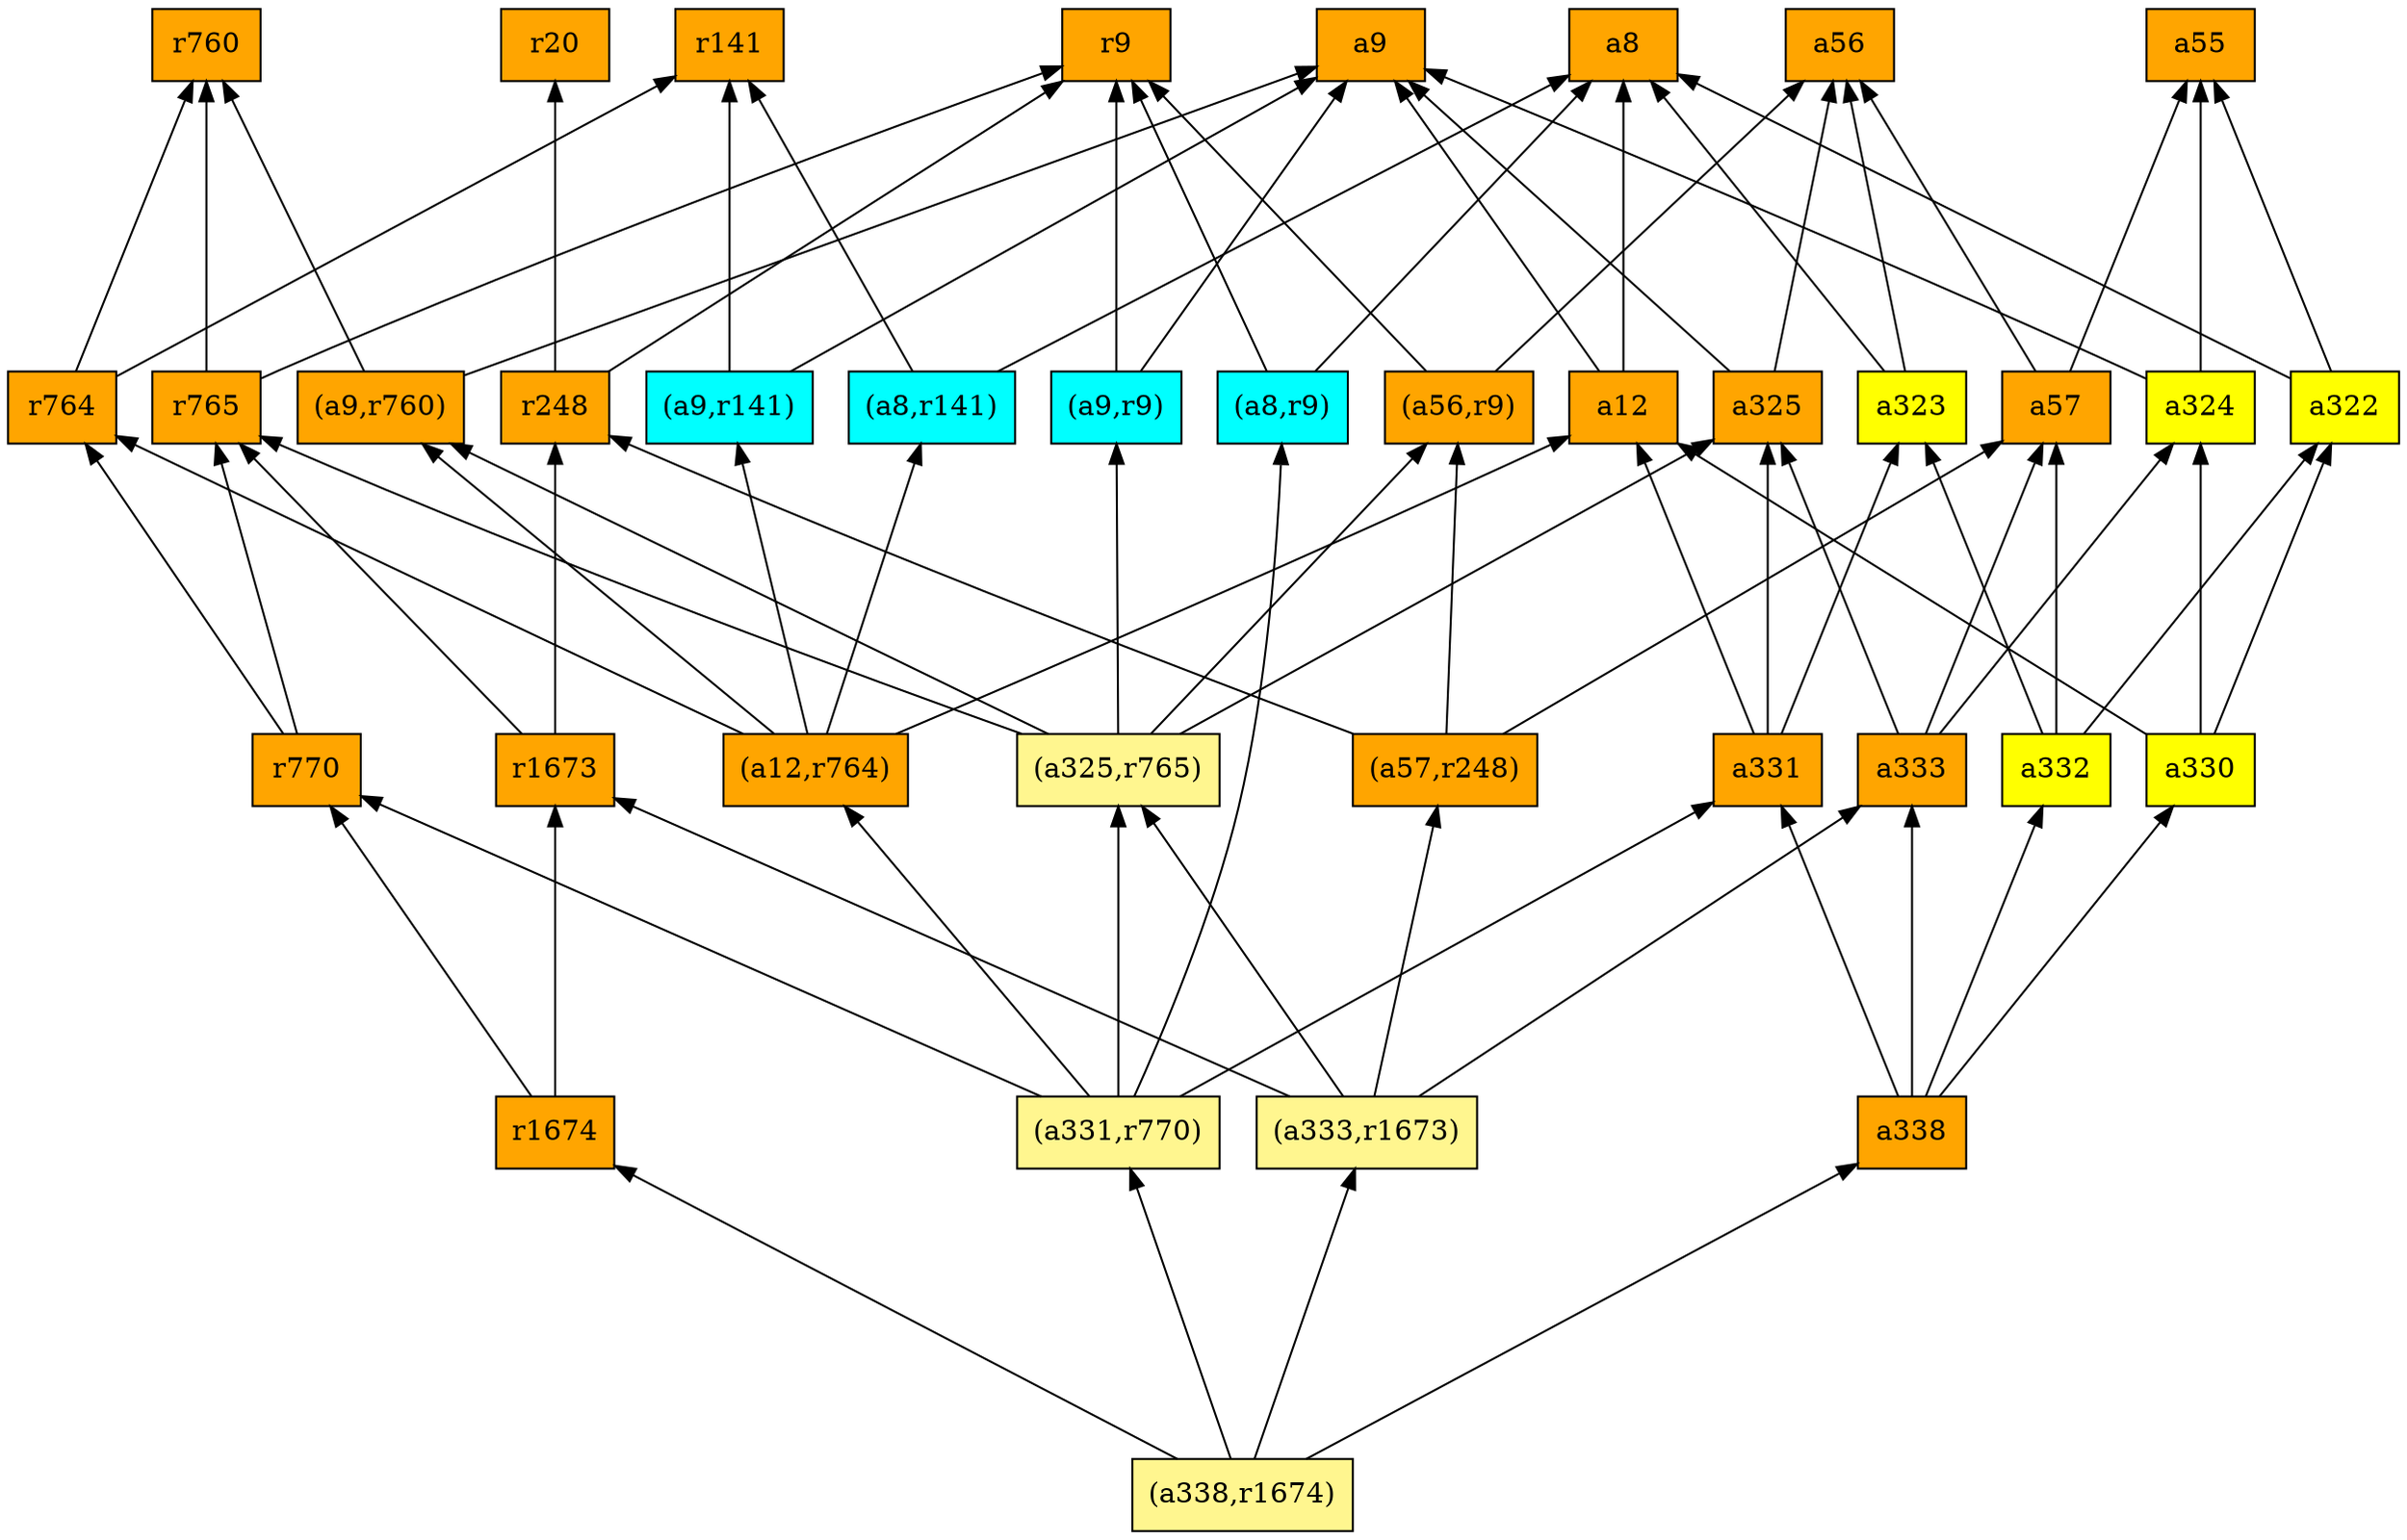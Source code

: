 digraph G {
rankdir=BT;ranksep="2.0";
"r141" [shape=record,fillcolor=orange,style=filled,label="{r141}"];
"r764" [shape=record,fillcolor=orange,style=filled,label="{r764}"];
"a8" [shape=record,fillcolor=orange,style=filled,label="{a8}"];
"(a333,r1673)" [shape=record,fillcolor=khaki1,style=filled,label="{(a333,r1673)}"];
"(a9,r9)" [shape=record,fillcolor=cyan,style=filled,label="{(a9,r9)}"];
"(a8,r9)" [shape=record,fillcolor=cyan,style=filled,label="{(a8,r9)}"];
"(a331,r770)" [shape=record,fillcolor=khaki1,style=filled,label="{(a331,r770)}"];
"a57" [shape=record,fillcolor=orange,style=filled,label="{a57}"];
"a332" [shape=record,fillcolor=yellow,style=filled,label="{a332}"];
"a324" [shape=record,fillcolor=yellow,style=filled,label="{a324}"];
"a331" [shape=record,fillcolor=orange,style=filled,label="{a331}"];
"r765" [shape=record,fillcolor=orange,style=filled,label="{r765}"];
"r9" [shape=record,fillcolor=orange,style=filled,label="{r9}"];
"(a9,r760)" [shape=record,fillcolor=orange,style=filled,label="{(a9,r760)}"];
"r1674" [shape=record,fillcolor=orange,style=filled,label="{r1674}"];
"a338" [shape=record,fillcolor=orange,style=filled,label="{a338}"];
"(a57,r248)" [shape=record,fillcolor=orange,style=filled,label="{(a57,r248)}"];
"(a56,r9)" [shape=record,fillcolor=orange,style=filled,label="{(a56,r9)}"];
"a55" [shape=record,fillcolor=orange,style=filled,label="{a55}"];
"a9" [shape=record,fillcolor=orange,style=filled,label="{a9}"];
"a330" [shape=record,fillcolor=yellow,style=filled,label="{a330}"];
"a322" [shape=record,fillcolor=yellow,style=filled,label="{a322}"];
"(a338,r1674)" [shape=record,fillcolor=khaki1,style=filled,label="{(a338,r1674)}"];
"a56" [shape=record,fillcolor=orange,style=filled,label="{a56}"];
"(a8,r141)" [shape=record,fillcolor=cyan,style=filled,label="{(a8,r141)}"];
"a323" [shape=record,fillcolor=yellow,style=filled,label="{a323}"];
"r770" [shape=record,fillcolor=orange,style=filled,label="{r770}"];
"a333" [shape=record,fillcolor=orange,style=filled,label="{a333}"];
"a325" [shape=record,fillcolor=orange,style=filled,label="{a325}"];
"r248" [shape=record,fillcolor=orange,style=filled,label="{r248}"];
"(a325,r765)" [shape=record,fillcolor=khaki1,style=filled,label="{(a325,r765)}"];
"r1673" [shape=record,fillcolor=orange,style=filled,label="{r1673}"];
"(a12,r764)" [shape=record,fillcolor=orange,style=filled,label="{(a12,r764)}"];
"r20" [shape=record,fillcolor=orange,style=filled,label="{r20}"];
"(a9,r141)" [shape=record,fillcolor=cyan,style=filled,label="{(a9,r141)}"];
"r760" [shape=record,fillcolor=orange,style=filled,label="{r760}"];
"a12" [shape=record,fillcolor=orange,style=filled,label="{a12}"];
"r764" -> "r141"
"r764" -> "r760"
"(a333,r1673)" -> "(a57,r248)"
"(a333,r1673)" -> "(a325,r765)"
"(a333,r1673)" -> "r1673"
"(a333,r1673)" -> "a333"
"(a9,r9)" -> "r9"
"(a9,r9)" -> "a9"
"(a8,r9)" -> "r9"
"(a8,r9)" -> "a8"
"(a331,r770)" -> "(a8,r9)"
"(a331,r770)" -> "(a325,r765)"
"(a331,r770)" -> "(a12,r764)"
"(a331,r770)" -> "a331"
"(a331,r770)" -> "r770"
"a57" -> "a56"
"a57" -> "a55"
"a332" -> "a57"
"a332" -> "a323"
"a332" -> "a322"
"a324" -> "a55"
"a324" -> "a9"
"a331" -> "a325"
"a331" -> "a323"
"a331" -> "a12"
"r765" -> "r9"
"r765" -> "r760"
"(a9,r760)" -> "a9"
"(a9,r760)" -> "r760"
"r1674" -> "r1673"
"r1674" -> "r770"
"a338" -> "a332"
"a338" -> "a330"
"a338" -> "a331"
"a338" -> "a333"
"(a57,r248)" -> "a57"
"(a57,r248)" -> "(a56,r9)"
"(a57,r248)" -> "r248"
"(a56,r9)" -> "r9"
"(a56,r9)" -> "a56"
"a330" -> "a324"
"a330" -> "a322"
"a330" -> "a12"
"a322" -> "a8"
"a322" -> "a55"
"(a338,r1674)" -> "(a333,r1673)"
"(a338,r1674)" -> "(a331,r770)"
"(a338,r1674)" -> "r1674"
"(a338,r1674)" -> "a338"
"(a8,r141)" -> "r141"
"(a8,r141)" -> "a8"
"a323" -> "a56"
"a323" -> "a8"
"r770" -> "r764"
"r770" -> "r765"
"a333" -> "a325"
"a333" -> "a324"
"a333" -> "a57"
"a325" -> "a56"
"a325" -> "a9"
"r248" -> "r9"
"r248" -> "r20"
"(a325,r765)" -> "(a9,r9)"
"(a325,r765)" -> "a325"
"(a325,r765)" -> "(a56,r9)"
"(a325,r765)" -> "r765"
"(a325,r765)" -> "(a9,r760)"
"r1673" -> "r248"
"r1673" -> "r765"
"(a12,r764)" -> "r764"
"(a12,r764)" -> "(a8,r141)"
"(a12,r764)" -> "(a9,r141)"
"(a12,r764)" -> "(a9,r760)"
"(a12,r764)" -> "a12"
"(a9,r141)" -> "r141"
"(a9,r141)" -> "a9"
"a12" -> "a8"
"a12" -> "a9"
}